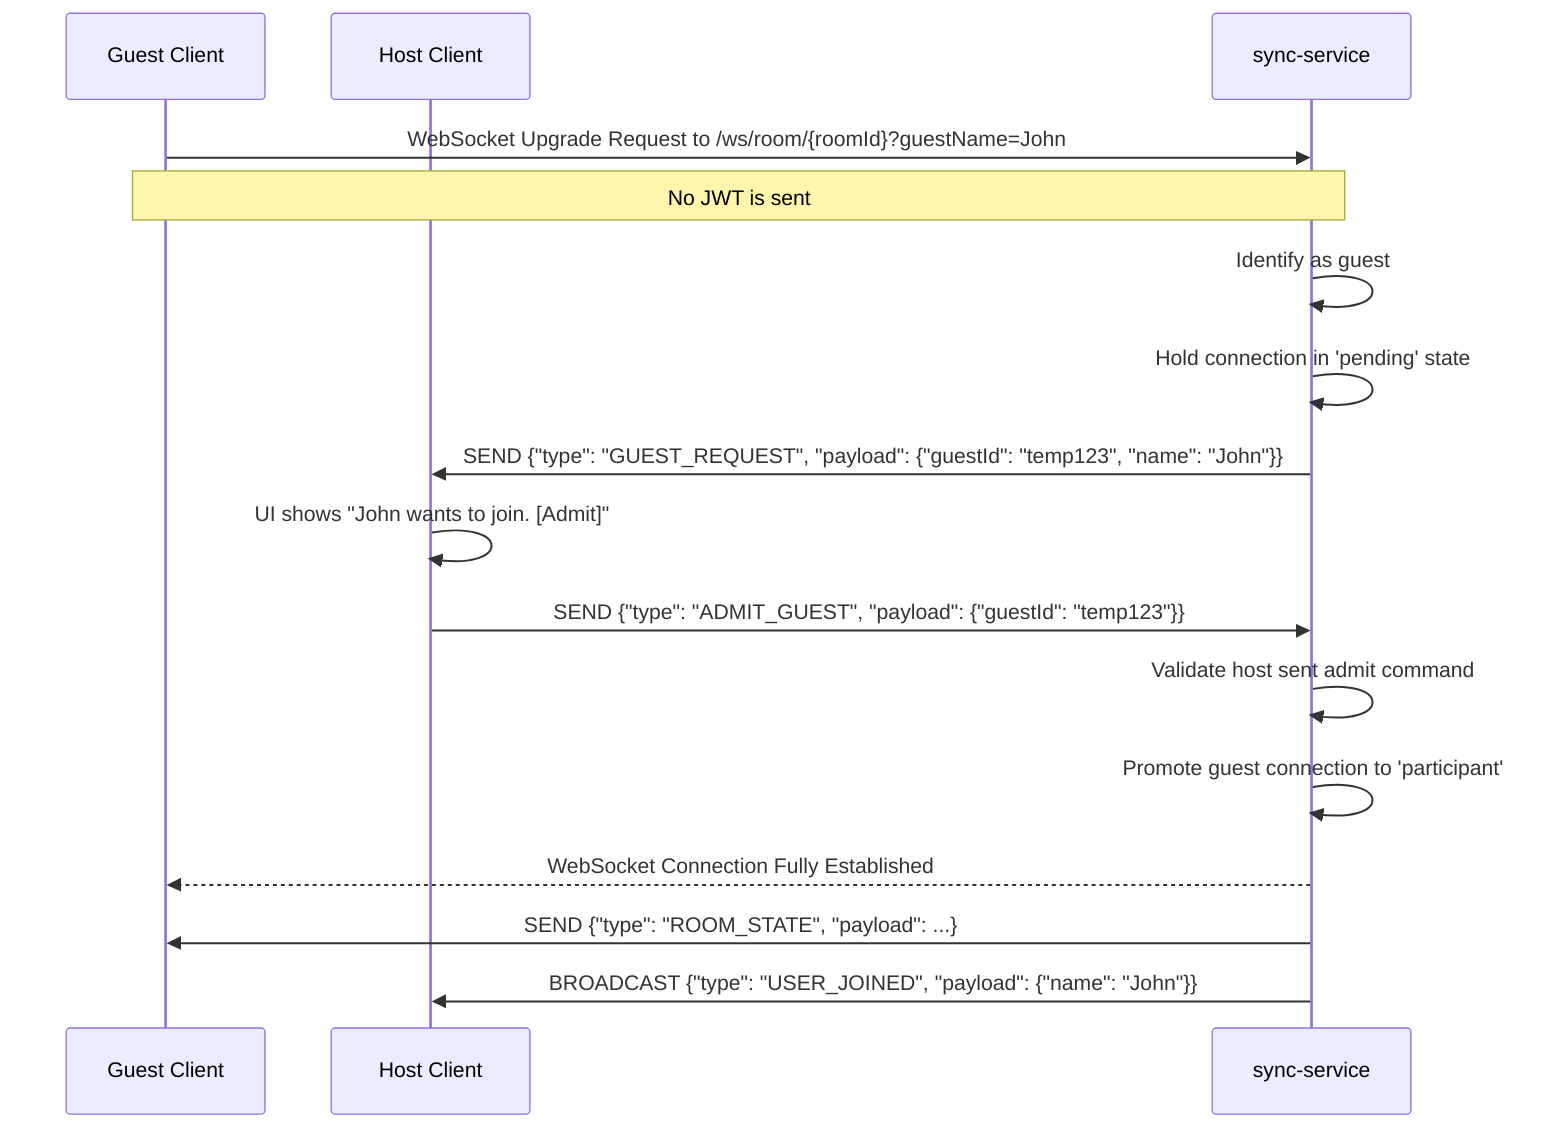 sequenceDiagram
    participant Guest as Guest Client
    participant Host as Host Client
    participant Sync as sync-service

    Guest->>Sync: WebSocket Upgrade Request to /ws/room/{roomId}?guestName=John
    Note over Guest, Sync: No JWT is sent
    Sync->>Sync: Identify as guest
    Sync->>Sync: Hold connection in 'pending' state
    Sync->>Host: SEND {"type": "GUEST_REQUEST", "payload": {"guestId": "temp123", "name": "John"}}

    Host->>Host: UI shows "John wants to join. [Admit]"
    Host->>Sync: SEND {"type": "ADMIT_GUEST", "payload": {"guestId": "temp123"}}
    Sync->>Sync: Validate host sent admit command
    Sync->>Sync: Promote guest connection to 'participant'
    Sync-->>Guest: WebSocket Connection Fully Established
    Sync->>Guest: SEND {"type": "ROOM_STATE", "payload": ...}
    Sync->>Host: BROADCAST {"type": "USER_JOINED", "payload": {"name": "John"}}